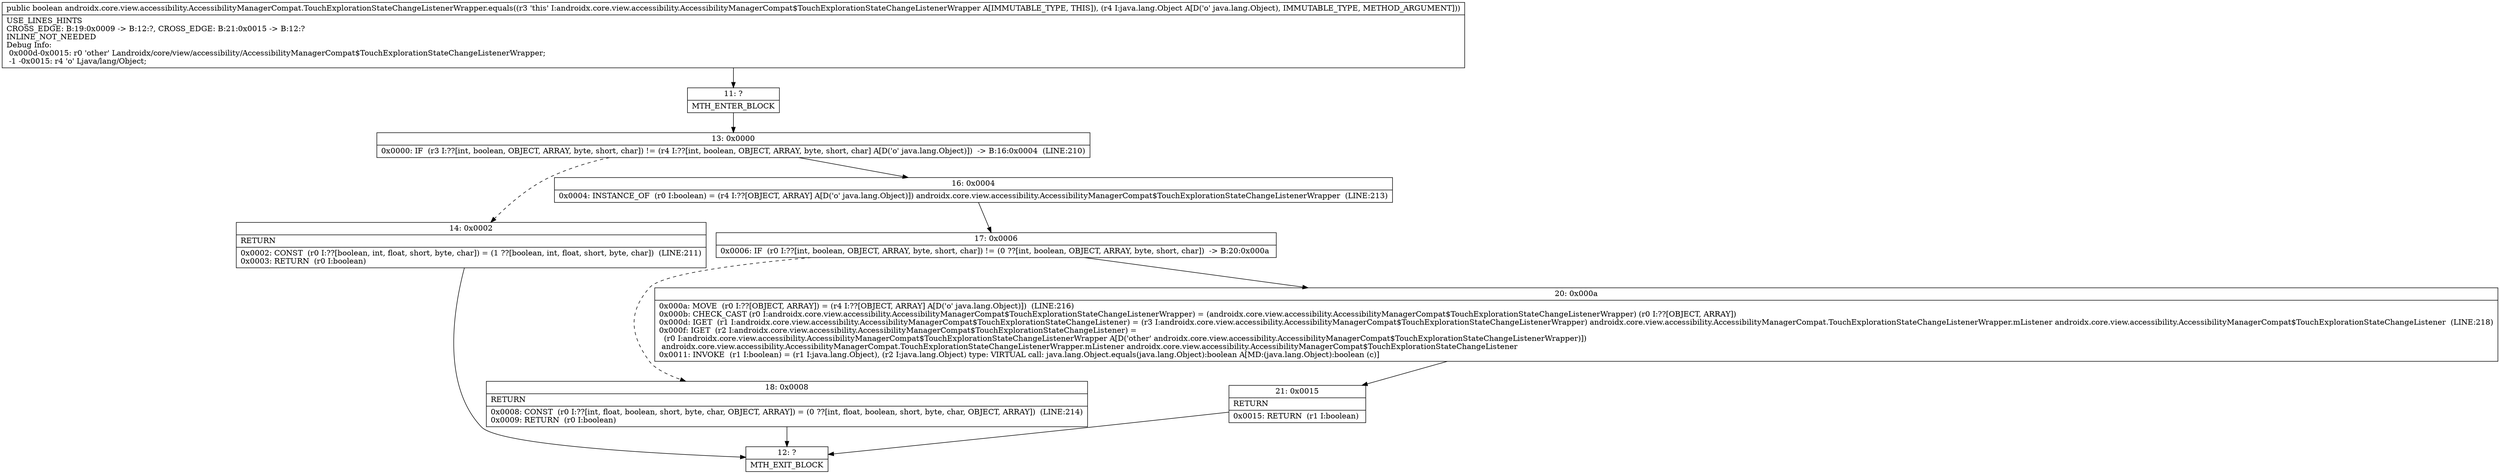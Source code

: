 digraph "CFG forandroidx.core.view.accessibility.AccessibilityManagerCompat.TouchExplorationStateChangeListenerWrapper.equals(Ljava\/lang\/Object;)Z" {
Node_11 [shape=record,label="{11\:\ ?|MTH_ENTER_BLOCK\l}"];
Node_13 [shape=record,label="{13\:\ 0x0000|0x0000: IF  (r3 I:??[int, boolean, OBJECT, ARRAY, byte, short, char]) != (r4 I:??[int, boolean, OBJECT, ARRAY, byte, short, char] A[D('o' java.lang.Object)])  \-\> B:16:0x0004  (LINE:210)\l}"];
Node_14 [shape=record,label="{14\:\ 0x0002|RETURN\l|0x0002: CONST  (r0 I:??[boolean, int, float, short, byte, char]) = (1 ??[boolean, int, float, short, byte, char])  (LINE:211)\l0x0003: RETURN  (r0 I:boolean) \l}"];
Node_12 [shape=record,label="{12\:\ ?|MTH_EXIT_BLOCK\l}"];
Node_16 [shape=record,label="{16\:\ 0x0004|0x0004: INSTANCE_OF  (r0 I:boolean) = (r4 I:??[OBJECT, ARRAY] A[D('o' java.lang.Object)]) androidx.core.view.accessibility.AccessibilityManagerCompat$TouchExplorationStateChangeListenerWrapper  (LINE:213)\l}"];
Node_17 [shape=record,label="{17\:\ 0x0006|0x0006: IF  (r0 I:??[int, boolean, OBJECT, ARRAY, byte, short, char]) != (0 ??[int, boolean, OBJECT, ARRAY, byte, short, char])  \-\> B:20:0x000a \l}"];
Node_18 [shape=record,label="{18\:\ 0x0008|RETURN\l|0x0008: CONST  (r0 I:??[int, float, boolean, short, byte, char, OBJECT, ARRAY]) = (0 ??[int, float, boolean, short, byte, char, OBJECT, ARRAY])  (LINE:214)\l0x0009: RETURN  (r0 I:boolean) \l}"];
Node_20 [shape=record,label="{20\:\ 0x000a|0x000a: MOVE  (r0 I:??[OBJECT, ARRAY]) = (r4 I:??[OBJECT, ARRAY] A[D('o' java.lang.Object)])  (LINE:216)\l0x000b: CHECK_CAST (r0 I:androidx.core.view.accessibility.AccessibilityManagerCompat$TouchExplorationStateChangeListenerWrapper) = (androidx.core.view.accessibility.AccessibilityManagerCompat$TouchExplorationStateChangeListenerWrapper) (r0 I:??[OBJECT, ARRAY]) \l0x000d: IGET  (r1 I:androidx.core.view.accessibility.AccessibilityManagerCompat$TouchExplorationStateChangeListener) = (r3 I:androidx.core.view.accessibility.AccessibilityManagerCompat$TouchExplorationStateChangeListenerWrapper) androidx.core.view.accessibility.AccessibilityManagerCompat.TouchExplorationStateChangeListenerWrapper.mListener androidx.core.view.accessibility.AccessibilityManagerCompat$TouchExplorationStateChangeListener  (LINE:218)\l0x000f: IGET  (r2 I:androidx.core.view.accessibility.AccessibilityManagerCompat$TouchExplorationStateChangeListener) = \l  (r0 I:androidx.core.view.accessibility.AccessibilityManagerCompat$TouchExplorationStateChangeListenerWrapper A[D('other' androidx.core.view.accessibility.AccessibilityManagerCompat$TouchExplorationStateChangeListenerWrapper)])\l androidx.core.view.accessibility.AccessibilityManagerCompat.TouchExplorationStateChangeListenerWrapper.mListener androidx.core.view.accessibility.AccessibilityManagerCompat$TouchExplorationStateChangeListener \l0x0011: INVOKE  (r1 I:boolean) = (r1 I:java.lang.Object), (r2 I:java.lang.Object) type: VIRTUAL call: java.lang.Object.equals(java.lang.Object):boolean A[MD:(java.lang.Object):boolean (c)]\l}"];
Node_21 [shape=record,label="{21\:\ 0x0015|RETURN\l|0x0015: RETURN  (r1 I:boolean) \l}"];
MethodNode[shape=record,label="{public boolean androidx.core.view.accessibility.AccessibilityManagerCompat.TouchExplorationStateChangeListenerWrapper.equals((r3 'this' I:androidx.core.view.accessibility.AccessibilityManagerCompat$TouchExplorationStateChangeListenerWrapper A[IMMUTABLE_TYPE, THIS]), (r4 I:java.lang.Object A[D('o' java.lang.Object), IMMUTABLE_TYPE, METHOD_ARGUMENT]))  | USE_LINES_HINTS\lCROSS_EDGE: B:19:0x0009 \-\> B:12:?, CROSS_EDGE: B:21:0x0015 \-\> B:12:?\lINLINE_NOT_NEEDED\lDebug Info:\l  0x000d\-0x0015: r0 'other' Landroidx\/core\/view\/accessibility\/AccessibilityManagerCompat$TouchExplorationStateChangeListenerWrapper;\l  \-1 \-0x0015: r4 'o' Ljava\/lang\/Object;\l}"];
MethodNode -> Node_11;Node_11 -> Node_13;
Node_13 -> Node_14[style=dashed];
Node_13 -> Node_16;
Node_14 -> Node_12;
Node_16 -> Node_17;
Node_17 -> Node_18[style=dashed];
Node_17 -> Node_20;
Node_18 -> Node_12;
Node_20 -> Node_21;
Node_21 -> Node_12;
}

